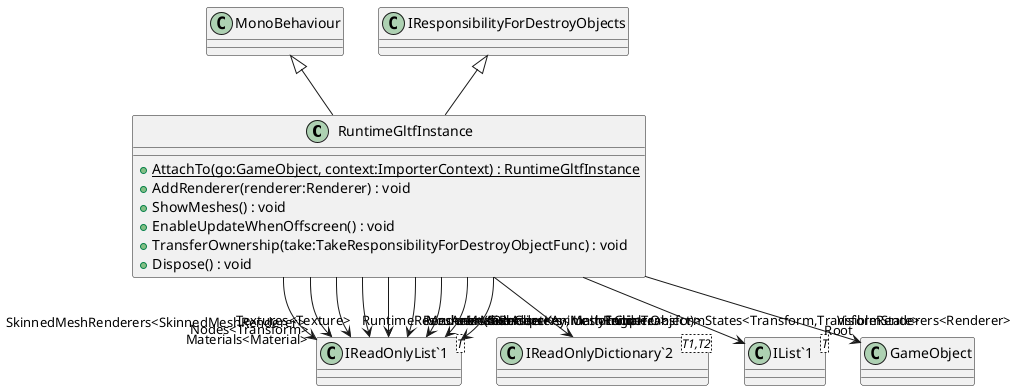 @startuml
class RuntimeGltfInstance {
    + {static} AttachTo(go:GameObject, context:ImporterContext) : RuntimeGltfInstance
    + AddRenderer(renderer:Renderer) : void
    + ShowMeshes() : void
    + EnableUpdateWhenOffscreen() : void
    + TransferOwnership(take:TakeResponsibilityForDestroyObjectFunc) : void
    + Dispose() : void
}
class "IReadOnlyList`1"<T> {
}
class "IReadOnlyDictionary`2"<T1,T2> {
}
class "IList`1"<T> {
}
MonoBehaviour <|-- RuntimeGltfInstance
IResponsibilityForDestroyObjects <|-- RuntimeGltfInstance
RuntimeGltfInstance --> "Root" GameObject
RuntimeGltfInstance --> "Nodes<Transform>" "IReadOnlyList`1"
RuntimeGltfInstance --> "InitialTransformStates<Transform,TransformState>" "IReadOnlyDictionary`2"
RuntimeGltfInstance --> "RuntimeResources<(SubAssetKey, UnityEngine.Object)>" "IReadOnlyList`1"
RuntimeGltfInstance --> "Materials<Material>" "IReadOnlyList`1"
RuntimeGltfInstance --> "Textures<Texture>" "IReadOnlyList`1"
RuntimeGltfInstance --> "AnimationClips<AnimationClip>" "IReadOnlyList`1"
RuntimeGltfInstance --> "Meshes<Mesh>" "IReadOnlyList`1"
RuntimeGltfInstance --> "Renderers<Renderer>" "IReadOnlyList`1"
RuntimeGltfInstance --> "MeshRenderers<MeshRenderer>" "IReadOnlyList`1"
RuntimeGltfInstance --> "SkinnedMeshRenderers<SkinnedMeshRenderer>" "IReadOnlyList`1"
RuntimeGltfInstance --> "VisibleRenderers<Renderer>" "IList`1"
@enduml
